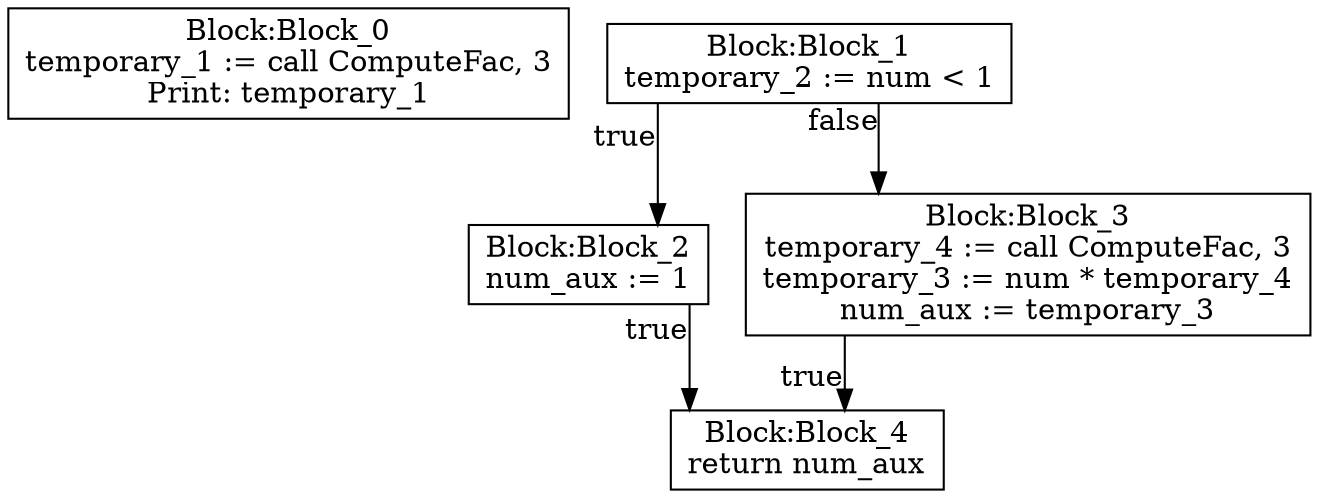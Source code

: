 digraph {
graph [ splines = ortho ]
	node [ shape = box ];
Block_0 [label="Block:Block_0
temporary_1 := call ComputeFac, 3
Print: temporary_1"];
Block_1 [label="Block:Block_1
temporary_2 := num < 1"];
Block_1 -> Block_2 [xlabel = "true"]
Block_2 [label="Block:Block_2
num_aux := 1"];
Block_2 -> Block_4 [xlabel = "true"]
Block_4 [label="Block:Block_4
return num_aux"];
Block_1 -> Block_3 [xlabel = "false"]
Block_3 [label="Block:Block_3
temporary_4 := call ComputeFac, 3
temporary_3 := num * temporary_4
num_aux := temporary_3"];
Block_3 -> Block_4 [xlabel = "true"]
}
